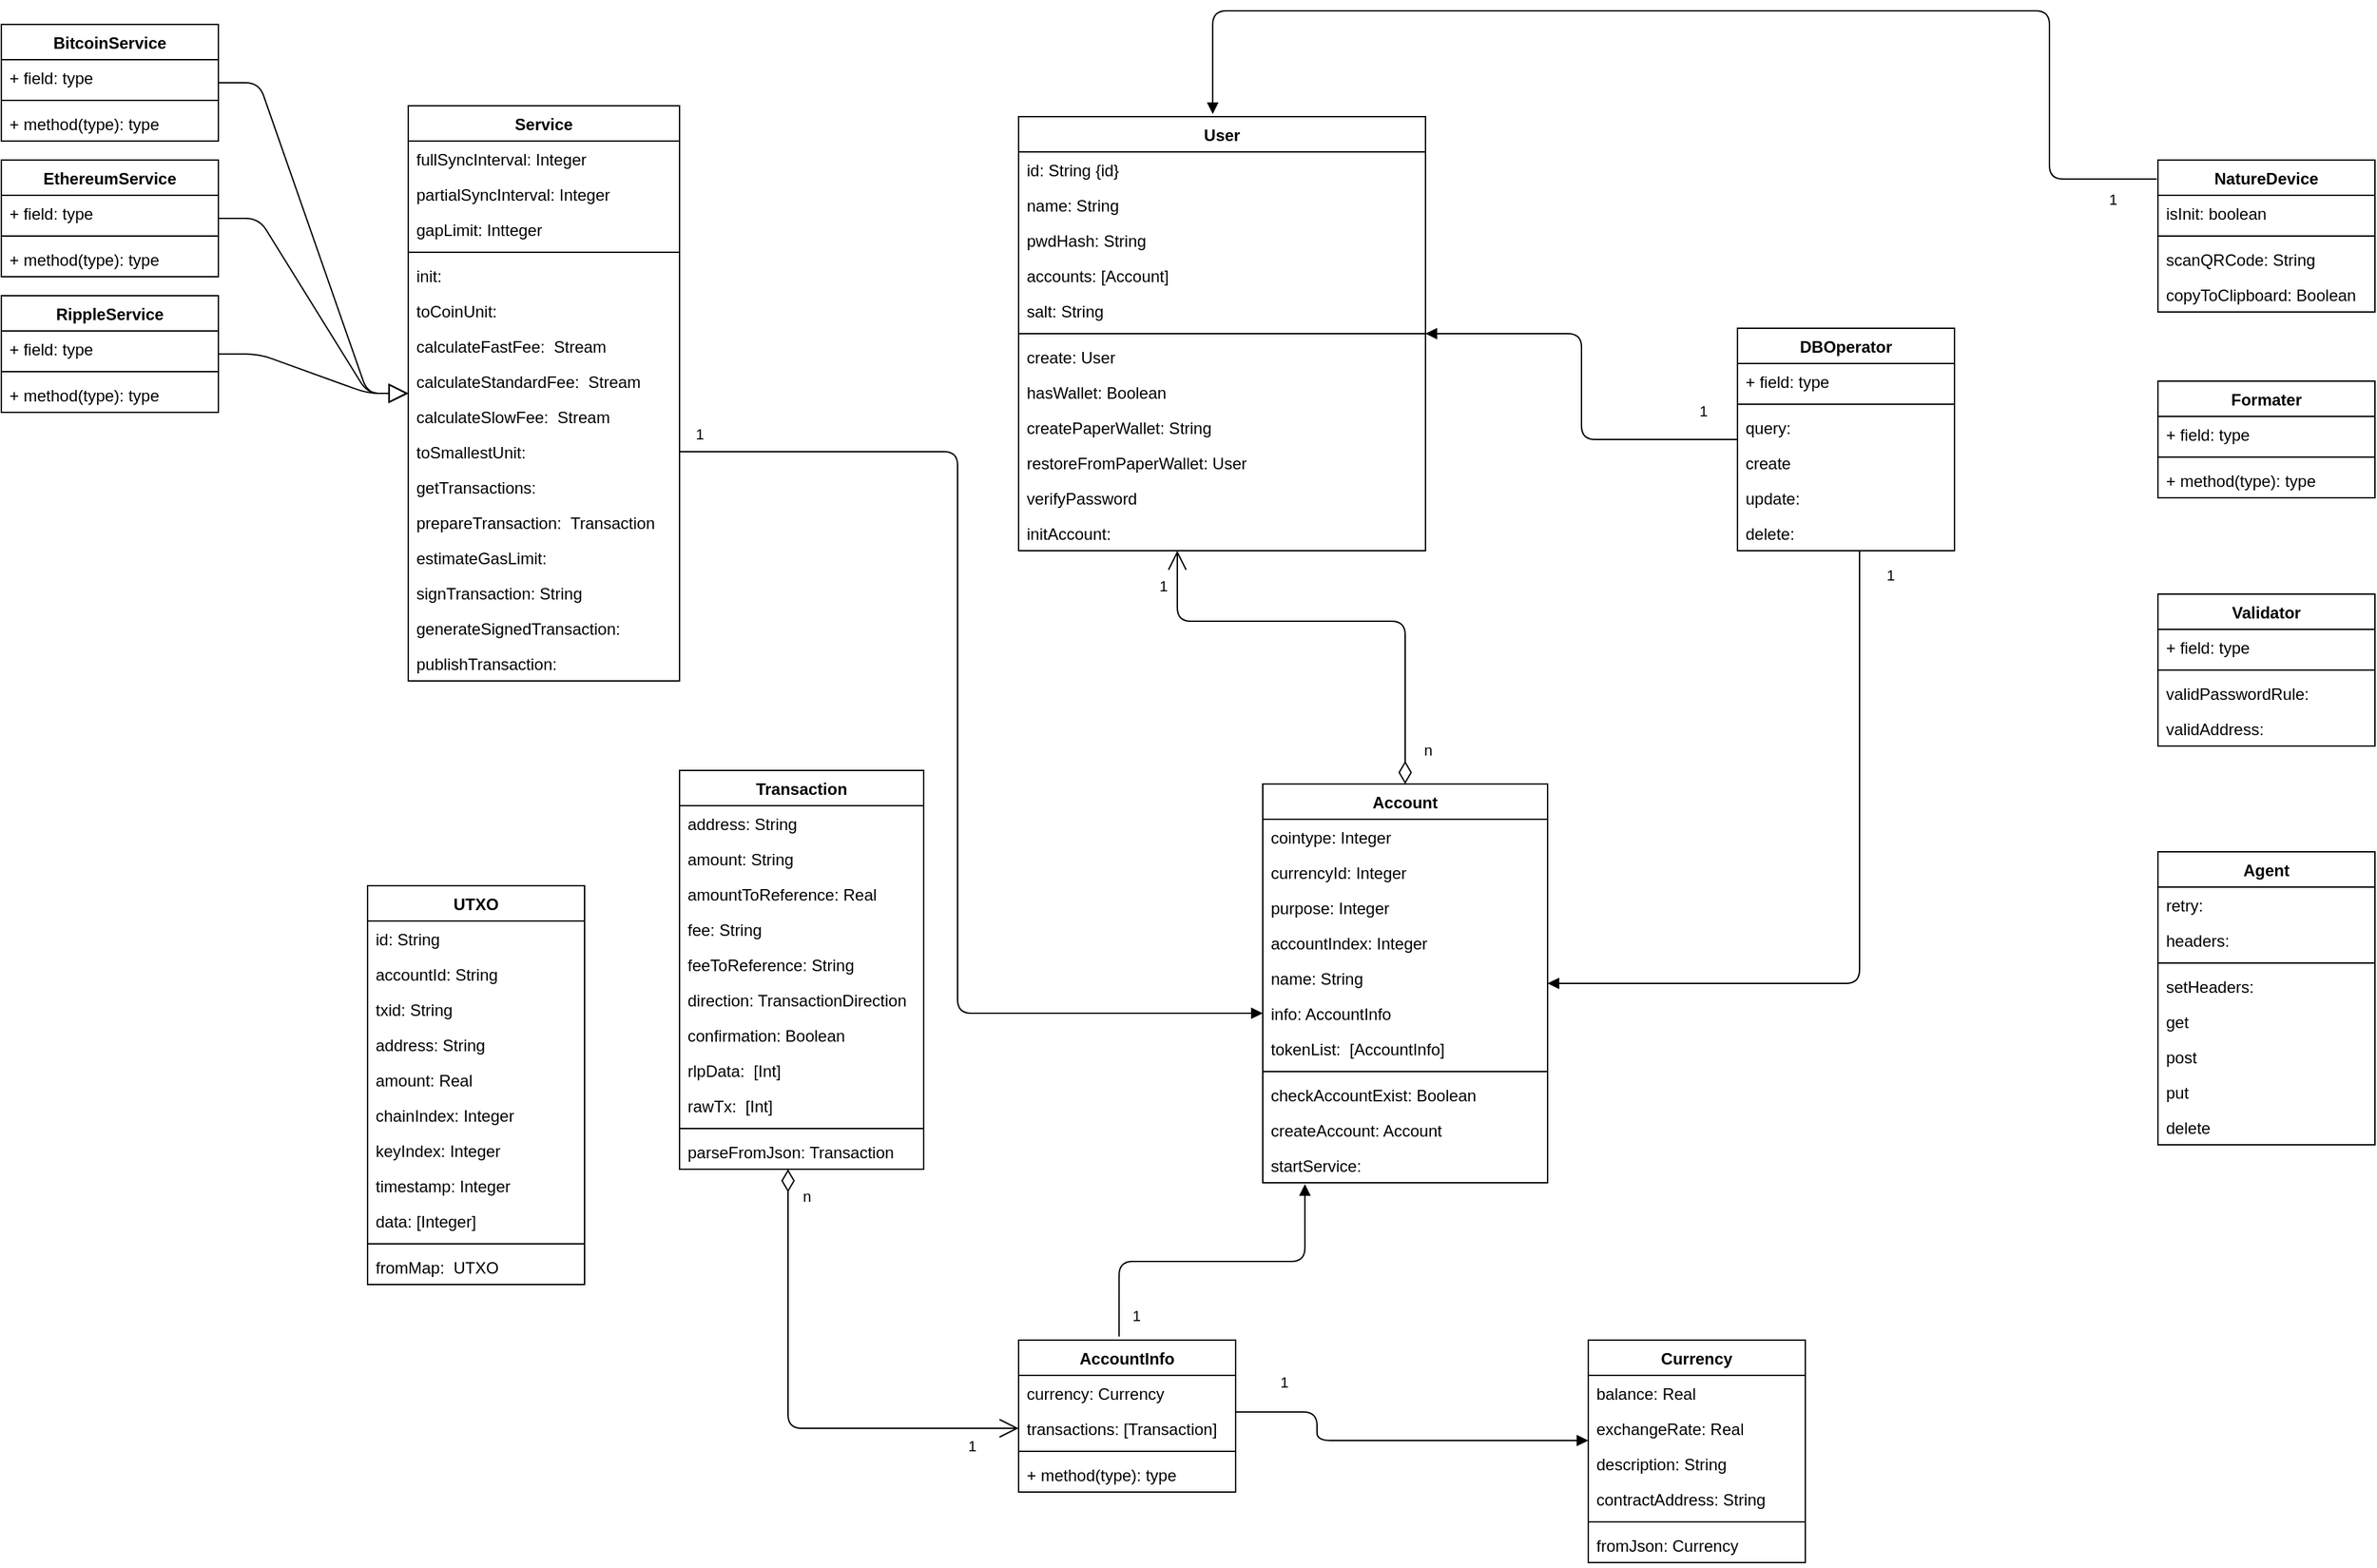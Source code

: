 <mxfile version="14.1.9" type="device"><diagram id="tEWYjNmdFTwFJdi54vWO" name="Page-1"><mxGraphModel dx="3080" dy="1995" grid="1" gridSize="10" guides="1" tooltips="1" connect="1" arrows="1" fold="1" page="1" pageScale="1" pageWidth="827" pageHeight="1169" math="0" shadow="0"><root><mxCell id="0"/><mxCell id="1" parent="0"/><mxCell id="LMbQEfFORlQ848xWUP8F-1" value="User" style="swimlane;fontStyle=1;align=center;verticalAlign=top;childLayout=stackLayout;horizontal=1;startSize=26;horizontalStack=0;resizeParent=1;resizeParentMax=0;resizeLast=0;collapsible=1;marginBottom=0;" parent="1" vertex="1"><mxGeometry x="-320" y="18" width="300" height="320" as="geometry"/></mxCell><mxCell id="LMbQEfFORlQ848xWUP8F-7" value="id: String {id}" style="text;strokeColor=none;fillColor=none;align=left;verticalAlign=top;spacingLeft=4;spacingRight=4;overflow=hidden;rotatable=0;points=[[0,0.5],[1,0.5]];portConstraint=eastwest;" parent="LMbQEfFORlQ848xWUP8F-1" vertex="1"><mxGeometry y="26" width="300" height="26" as="geometry"/></mxCell><mxCell id="LMbQEfFORlQ848xWUP8F-2" value="name: String" style="text;strokeColor=none;fillColor=none;align=left;verticalAlign=top;spacingLeft=4;spacingRight=4;overflow=hidden;rotatable=0;points=[[0,0.5],[1,0.5]];portConstraint=eastwest;" parent="LMbQEfFORlQ848xWUP8F-1" vertex="1"><mxGeometry y="52" width="300" height="26" as="geometry"/></mxCell><mxCell id="LMbQEfFORlQ848xWUP8F-130" value="pwdHash: String" style="text;strokeColor=none;fillColor=none;align=left;verticalAlign=top;spacingLeft=4;spacingRight=4;overflow=hidden;rotatable=0;points=[[0,0.5],[1,0.5]];portConstraint=eastwest;" parent="LMbQEfFORlQ848xWUP8F-1" vertex="1"><mxGeometry y="78" width="300" height="26" as="geometry"/></mxCell><mxCell id="LMbQEfFORlQ848xWUP8F-152" value="accounts: [Account]" style="text;strokeColor=none;fillColor=none;align=left;verticalAlign=top;spacingLeft=4;spacingRight=4;overflow=hidden;rotatable=0;points=[[0,0.5],[1,0.5]];portConstraint=eastwest;" parent="LMbQEfFORlQ848xWUP8F-1" vertex="1"><mxGeometry y="104" width="300" height="26" as="geometry"/></mxCell><mxCell id="N0V34Twcjq4ZYV200lMg-29" value="salt: String" style="text;strokeColor=none;fillColor=none;align=left;verticalAlign=top;spacingLeft=4;spacingRight=4;overflow=hidden;rotatable=0;points=[[0,0.5],[1,0.5]];portConstraint=eastwest;" vertex="1" parent="LMbQEfFORlQ848xWUP8F-1"><mxGeometry y="130" width="300" height="26" as="geometry"/></mxCell><mxCell id="LMbQEfFORlQ848xWUP8F-3" value="" style="line;strokeWidth=1;fillColor=none;align=left;verticalAlign=middle;spacingTop=-1;spacingLeft=3;spacingRight=3;rotatable=0;labelPosition=right;points=[];portConstraint=eastwest;" parent="LMbQEfFORlQ848xWUP8F-1" vertex="1"><mxGeometry y="156" width="300" height="8" as="geometry"/></mxCell><mxCell id="LMbQEfFORlQ848xWUP8F-4" value="create: User" style="text;strokeColor=none;fillColor=none;align=left;verticalAlign=top;spacingLeft=4;spacingRight=4;overflow=hidden;rotatable=0;points=[[0,0.5],[1,0.5]];portConstraint=eastwest;" parent="LMbQEfFORlQ848xWUP8F-1" vertex="1"><mxGeometry y="164" width="300" height="26" as="geometry"/></mxCell><mxCell id="LMbQEfFORlQ848xWUP8F-6" value="hasWallet: Boolean" style="text;strokeColor=none;fillColor=none;align=left;verticalAlign=top;spacingLeft=4;spacingRight=4;overflow=hidden;rotatable=0;points=[[0,0.5],[1,0.5]];portConstraint=eastwest;" parent="LMbQEfFORlQ848xWUP8F-1" vertex="1"><mxGeometry y="190" width="300" height="26" as="geometry"/></mxCell><mxCell id="LMbQEfFORlQ848xWUP8F-50" value="createPaperWallet: String" style="text;strokeColor=none;fillColor=none;align=left;verticalAlign=top;spacingLeft=4;spacingRight=4;overflow=hidden;rotatable=0;points=[[0,0.5],[1,0.5]];portConstraint=eastwest;" parent="LMbQEfFORlQ848xWUP8F-1" vertex="1"><mxGeometry y="216" width="300" height="26" as="geometry"/></mxCell><mxCell id="LMbQEfFORlQ848xWUP8F-109" value="restoreFromPaperWallet: User" style="text;strokeColor=none;fillColor=none;align=left;verticalAlign=top;spacingLeft=4;spacingRight=4;overflow=hidden;rotatable=0;points=[[0,0.5],[1,0.5]];portConstraint=eastwest;" parent="LMbQEfFORlQ848xWUP8F-1" vertex="1"><mxGeometry y="242" width="300" height="26" as="geometry"/></mxCell><mxCell id="stiZxqusV_bt0R2BrXAK-1" value="verifyPassword" style="text;strokeColor=none;fillColor=none;align=left;verticalAlign=top;spacingLeft=4;spacingRight=4;overflow=hidden;rotatable=0;points=[[0,0.5],[1,0.5]];portConstraint=eastwest;" parent="LMbQEfFORlQ848xWUP8F-1" vertex="1"><mxGeometry y="268" width="300" height="26" as="geometry"/></mxCell><mxCell id="N0V34Twcjq4ZYV200lMg-7" value="initAccount:" style="text;strokeColor=none;fillColor=none;align=left;verticalAlign=top;spacingLeft=4;spacingRight=4;overflow=hidden;rotatable=0;points=[[0,0.5],[1,0.5]];portConstraint=eastwest;" vertex="1" parent="LMbQEfFORlQ848xWUP8F-1"><mxGeometry y="294" width="300" height="26" as="geometry"/></mxCell><mxCell id="LMbQEfFORlQ848xWUP8F-12" value="Account" style="swimlane;fontStyle=1;align=center;verticalAlign=top;childLayout=stackLayout;horizontal=1;startSize=26;horizontalStack=0;resizeParent=1;resizeParentMax=0;resizeLast=0;collapsible=1;marginBottom=0;" parent="1" vertex="1"><mxGeometry x="-140" y="510" width="210" height="294" as="geometry"><mxRectangle x="-140" y="510" width="80" height="26" as="alternateBounds"/></mxGeometry></mxCell><mxCell id="LMbQEfFORlQ848xWUP8F-13" value="cointype: Integer" style="text;strokeColor=none;fillColor=none;align=left;verticalAlign=top;spacingLeft=4;spacingRight=4;overflow=hidden;rotatable=0;points=[[0,0.5],[1,0.5]];portConstraint=eastwest;" parent="LMbQEfFORlQ848xWUP8F-12" vertex="1"><mxGeometry y="26" width="210" height="26" as="geometry"/></mxCell><mxCell id="LMbQEfFORlQ848xWUP8F-51" value="currencyId: Integer" style="text;strokeColor=none;fillColor=none;align=left;verticalAlign=top;spacingLeft=4;spacingRight=4;overflow=hidden;rotatable=0;points=[[0,0.5],[1,0.5]];portConstraint=eastwest;" parent="LMbQEfFORlQ848xWUP8F-12" vertex="1"><mxGeometry y="52" width="210" height="26" as="geometry"/></mxCell><mxCell id="LMbQEfFORlQ848xWUP8F-52" value="purpose: Integer" style="text;strokeColor=none;fillColor=none;align=left;verticalAlign=top;spacingLeft=4;spacingRight=4;overflow=hidden;rotatable=0;points=[[0,0.5],[1,0.5]];portConstraint=eastwest;" parent="LMbQEfFORlQ848xWUP8F-12" vertex="1"><mxGeometry y="78" width="210" height="26" as="geometry"/></mxCell><mxCell id="LMbQEfFORlQ848xWUP8F-53" value="accountIndex: Integer" style="text;strokeColor=none;fillColor=none;align=left;verticalAlign=top;spacingLeft=4;spacingRight=4;overflow=hidden;rotatable=0;points=[[0,0.5],[1,0.5]];portConstraint=eastwest;" parent="LMbQEfFORlQ848xWUP8F-12" vertex="1"><mxGeometry y="104" width="210" height="26" as="geometry"/></mxCell><mxCell id="LMbQEfFORlQ848xWUP8F-54" value="name: String" style="text;strokeColor=none;fillColor=none;align=left;verticalAlign=top;spacingLeft=4;spacingRight=4;overflow=hidden;rotatable=0;points=[[0,0.5],[1,0.5]];portConstraint=eastwest;" parent="LMbQEfFORlQ848xWUP8F-12" vertex="1"><mxGeometry y="130" width="210" height="26" as="geometry"/></mxCell><mxCell id="LMbQEfFORlQ848xWUP8F-81" value="info: AccountInfo" style="text;strokeColor=none;fillColor=none;align=left;verticalAlign=top;spacingLeft=4;spacingRight=4;overflow=hidden;rotatable=0;points=[[0,0.5],[1,0.5]];portConstraint=eastwest;" parent="LMbQEfFORlQ848xWUP8F-12" vertex="1"><mxGeometry y="156" width="210" height="26" as="geometry"/></mxCell><mxCell id="LMbQEfFORlQ848xWUP8F-100" value="tokenList:  [AccountInfo]" style="text;strokeColor=none;fillColor=none;align=left;verticalAlign=top;spacingLeft=4;spacingRight=4;overflow=hidden;rotatable=0;points=[[0,0.5],[1,0.5]];portConstraint=eastwest;" parent="LMbQEfFORlQ848xWUP8F-12" vertex="1"><mxGeometry y="182" width="210" height="26" as="geometry"/></mxCell><mxCell id="LMbQEfFORlQ848xWUP8F-14" value="" style="line;strokeWidth=1;fillColor=none;align=left;verticalAlign=middle;spacingTop=-1;spacingLeft=3;spacingRight=3;rotatable=0;labelPosition=right;points=[];portConstraint=eastwest;" parent="LMbQEfFORlQ848xWUP8F-12" vertex="1"><mxGeometry y="208" width="210" height="8" as="geometry"/></mxCell><mxCell id="stiZxqusV_bt0R2BrXAK-2" value="checkAccountExist: Boolean" style="text;strokeColor=none;fillColor=none;align=left;verticalAlign=top;spacingLeft=4;spacingRight=4;overflow=hidden;rotatable=0;points=[[0,0.5],[1,0.5]];portConstraint=eastwest;" parent="LMbQEfFORlQ848xWUP8F-12" vertex="1"><mxGeometry y="216" width="210" height="26" as="geometry"/></mxCell><mxCell id="stiZxqusV_bt0R2BrXAK-3" value="createAccount: Account" style="text;strokeColor=none;fillColor=none;align=left;verticalAlign=top;spacingLeft=4;spacingRight=4;overflow=hidden;rotatable=0;points=[[0,0.5],[1,0.5]];portConstraint=eastwest;" parent="LMbQEfFORlQ848xWUP8F-12" vertex="1"><mxGeometry y="242" width="210" height="26" as="geometry"/></mxCell><mxCell id="stiZxqusV_bt0R2BrXAK-4" value="startService: " style="text;strokeColor=none;fillColor=none;align=left;verticalAlign=top;spacingLeft=4;spacingRight=4;overflow=hidden;rotatable=0;points=[[0,0.5],[1,0.5]];portConstraint=eastwest;" parent="LMbQEfFORlQ848xWUP8F-12" vertex="1"><mxGeometry y="268" width="210" height="26" as="geometry"/></mxCell><mxCell id="LMbQEfFORlQ848xWUP8F-16" value="Currency" style="swimlane;fontStyle=1;align=center;verticalAlign=top;childLayout=stackLayout;horizontal=1;startSize=26;horizontalStack=0;resizeParent=1;resizeParentMax=0;resizeLast=0;collapsible=1;marginBottom=0;" parent="1" vertex="1"><mxGeometry x="100" y="920" width="160" height="164" as="geometry"/></mxCell><mxCell id="LMbQEfFORlQ848xWUP8F-17" value="balance: Real" style="text;strokeColor=none;fillColor=none;align=left;verticalAlign=top;spacingLeft=4;spacingRight=4;overflow=hidden;rotatable=0;points=[[0,0.5],[1,0.5]];portConstraint=eastwest;" parent="LMbQEfFORlQ848xWUP8F-16" vertex="1"><mxGeometry y="26" width="160" height="26" as="geometry"/></mxCell><mxCell id="LMbQEfFORlQ848xWUP8F-98" value="exchangeRate: Real" style="text;strokeColor=none;fillColor=none;align=left;verticalAlign=top;spacingLeft=4;spacingRight=4;overflow=hidden;rotatable=0;points=[[0,0.5],[1,0.5]];portConstraint=eastwest;" parent="LMbQEfFORlQ848xWUP8F-16" vertex="1"><mxGeometry y="52" width="160" height="26" as="geometry"/></mxCell><mxCell id="LMbQEfFORlQ848xWUP8F-107" value="description: String" style="text;strokeColor=none;fillColor=none;align=left;verticalAlign=top;spacingLeft=4;spacingRight=4;overflow=hidden;rotatable=0;points=[[0,0.5],[1,0.5]];portConstraint=eastwest;" parent="LMbQEfFORlQ848xWUP8F-16" vertex="1"><mxGeometry y="78" width="160" height="26" as="geometry"/></mxCell><mxCell id="LMbQEfFORlQ848xWUP8F-108" value="contractAddress: String" style="text;strokeColor=none;fillColor=none;align=left;verticalAlign=top;spacingLeft=4;spacingRight=4;overflow=hidden;rotatable=0;points=[[0,0.5],[1,0.5]];portConstraint=eastwest;" parent="LMbQEfFORlQ848xWUP8F-16" vertex="1"><mxGeometry y="104" width="160" height="26" as="geometry"/></mxCell><mxCell id="LMbQEfFORlQ848xWUP8F-18" value="" style="line;strokeWidth=1;fillColor=none;align=left;verticalAlign=middle;spacingTop=-1;spacingLeft=3;spacingRight=3;rotatable=0;labelPosition=right;points=[];portConstraint=eastwest;" parent="LMbQEfFORlQ848xWUP8F-16" vertex="1"><mxGeometry y="130" width="160" height="8" as="geometry"/></mxCell><mxCell id="LMbQEfFORlQ848xWUP8F-19" value="fromJson: Currency" style="text;strokeColor=none;fillColor=none;align=left;verticalAlign=top;spacingLeft=4;spacingRight=4;overflow=hidden;rotatable=0;points=[[0,0.5],[1,0.5]];portConstraint=eastwest;" parent="LMbQEfFORlQ848xWUP8F-16" vertex="1"><mxGeometry y="138" width="160" height="26" as="geometry"/></mxCell><mxCell id="LMbQEfFORlQ848xWUP8F-35" value="" style="endArrow=block;endFill=1;html=1;edgeStyle=orthogonalEdgeStyle;align=left;verticalAlign=top;entryX=0.148;entryY=1.038;entryDx=0;entryDy=0;entryPerimeter=0;exitX=0.463;exitY=-0.023;exitDx=0;exitDy=0;exitPerimeter=0;" parent="1" source="LMbQEfFORlQ848xWUP8F-42" target="stiZxqusV_bt0R2BrXAK-4" edge="1"><mxGeometry x="0.001" y="-8" relative="1" as="geometry"><mxPoint x="-78" y="686" as="sourcePoint"/><mxPoint x="-58.52" y="752" as="targetPoint"/><mxPoint as="offset"/></mxGeometry></mxCell><mxCell id="LMbQEfFORlQ848xWUP8F-36" value="1" style="edgeLabel;resizable=0;html=1;align=left;verticalAlign=bottom;" parent="LMbQEfFORlQ848xWUP8F-35" connectable="0" vertex="1"><mxGeometry x="-1" relative="1" as="geometry"><mxPoint x="7.92" y="-6.99" as="offset"/></mxGeometry></mxCell><mxCell id="LMbQEfFORlQ848xWUP8F-42" value="AccountInfo" style="swimlane;fontStyle=1;align=center;verticalAlign=top;childLayout=stackLayout;horizontal=1;startSize=26;horizontalStack=0;resizeParent=1;resizeParentMax=0;resizeLast=0;collapsible=1;marginBottom=0;" parent="1" vertex="1"><mxGeometry x="-320" y="920" width="160" height="112" as="geometry"/></mxCell><mxCell id="LMbQEfFORlQ848xWUP8F-43" value="currency: Currency" style="text;strokeColor=none;fillColor=none;align=left;verticalAlign=top;spacingLeft=4;spacingRight=4;overflow=hidden;rotatable=0;points=[[0,0.5],[1,0.5]];portConstraint=eastwest;" parent="LMbQEfFORlQ848xWUP8F-42" vertex="1"><mxGeometry y="26" width="160" height="26" as="geometry"/></mxCell><mxCell id="N0V34Twcjq4ZYV200lMg-2" value="transactions: [Transaction]" style="text;strokeColor=none;fillColor=none;align=left;verticalAlign=top;spacingLeft=4;spacingRight=4;overflow=hidden;rotatable=0;points=[[0,0.5],[1,0.5]];portConstraint=eastwest;" vertex="1" parent="LMbQEfFORlQ848xWUP8F-42"><mxGeometry y="52" width="160" height="26" as="geometry"/></mxCell><mxCell id="LMbQEfFORlQ848xWUP8F-44" value="" style="line;strokeWidth=1;fillColor=none;align=left;verticalAlign=middle;spacingTop=-1;spacingLeft=3;spacingRight=3;rotatable=0;labelPosition=right;points=[];portConstraint=eastwest;" parent="LMbQEfFORlQ848xWUP8F-42" vertex="1"><mxGeometry y="78" width="160" height="8" as="geometry"/></mxCell><mxCell id="LMbQEfFORlQ848xWUP8F-45" value="+ method(type): type" style="text;strokeColor=none;fillColor=none;align=left;verticalAlign=top;spacingLeft=4;spacingRight=4;overflow=hidden;rotatable=0;points=[[0,0.5],[1,0.5]];portConstraint=eastwest;" parent="LMbQEfFORlQ848xWUP8F-42" vertex="1"><mxGeometry y="86" width="160" height="26" as="geometry"/></mxCell><mxCell id="LMbQEfFORlQ848xWUP8F-46" value="" style="endArrow=open;html=1;endSize=12;startArrow=diamondThin;startSize=14;startFill=0;edgeStyle=orthogonalEdgeStyle;exitX=0.5;exitY=0;exitDx=0;exitDy=0;" parent="1" source="LMbQEfFORlQ848xWUP8F-12" target="LMbQEfFORlQ848xWUP8F-1" edge="1"><mxGeometry x="-0.172" y="88" relative="1" as="geometry"><mxPoint x="-20" y="320" as="sourcePoint"/><mxPoint x="-203" y="300" as="targetPoint"/><mxPoint as="offset"/><Array as="points"><mxPoint x="-35" y="390"/><mxPoint x="-203" y="390"/></Array></mxGeometry></mxCell><mxCell id="LMbQEfFORlQ848xWUP8F-47" value="n" style="edgeLabel;resizable=0;html=1;align=left;verticalAlign=top;" parent="LMbQEfFORlQ848xWUP8F-46" connectable="0" vertex="1"><mxGeometry x="-1" relative="1" as="geometry"><mxPoint x="11.92" y="-38.02" as="offset"/></mxGeometry></mxCell><mxCell id="LMbQEfFORlQ848xWUP8F-48" value="1" style="edgeLabel;resizable=0;html=1;align=right;verticalAlign=top;" parent="LMbQEfFORlQ848xWUP8F-46" connectable="0" vertex="1"><mxGeometry x="1" relative="1" as="geometry"><mxPoint x="-7.0" y="12.74" as="offset"/></mxGeometry></mxCell><mxCell id="LMbQEfFORlQ848xWUP8F-56" value="Transaction" style="swimlane;fontStyle=1;align=center;verticalAlign=top;childLayout=stackLayout;horizontal=1;startSize=26;horizontalStack=0;resizeParent=1;resizeParentMax=0;resizeLast=0;collapsible=1;marginBottom=0;" parent="1" vertex="1"><mxGeometry x="-570" y="500" width="180" height="294" as="geometry"/></mxCell><mxCell id="LMbQEfFORlQ848xWUP8F-57" value="address: String" style="text;strokeColor=none;fillColor=none;align=left;verticalAlign=top;spacingLeft=4;spacingRight=4;overflow=hidden;rotatable=0;points=[[0,0.5],[1,0.5]];portConstraint=eastwest;" parent="LMbQEfFORlQ848xWUP8F-56" vertex="1"><mxGeometry y="26" width="180" height="26" as="geometry"/></mxCell><mxCell id="LMbQEfFORlQ848xWUP8F-61" value="amount: String" style="text;strokeColor=none;fillColor=none;align=left;verticalAlign=top;spacingLeft=4;spacingRight=4;overflow=hidden;rotatable=0;points=[[0,0.5],[1,0.5]];portConstraint=eastwest;" parent="LMbQEfFORlQ848xWUP8F-56" vertex="1"><mxGeometry y="52" width="180" height="26" as="geometry"/></mxCell><mxCell id="LMbQEfFORlQ848xWUP8F-67" value="amountToReference: Real" style="text;strokeColor=none;fillColor=none;align=left;verticalAlign=top;spacingLeft=4;spacingRight=4;overflow=hidden;rotatable=0;points=[[0,0.5],[1,0.5]];portConstraint=eastwest;" parent="LMbQEfFORlQ848xWUP8F-56" vertex="1"><mxGeometry y="78" width="180" height="26" as="geometry"/></mxCell><mxCell id="LMbQEfFORlQ848xWUP8F-68" value="fee: String" style="text;strokeColor=none;fillColor=none;align=left;verticalAlign=top;spacingLeft=4;spacingRight=4;overflow=hidden;rotatable=0;points=[[0,0.5],[1,0.5]];portConstraint=eastwest;" parent="LMbQEfFORlQ848xWUP8F-56" vertex="1"><mxGeometry y="104" width="180" height="26" as="geometry"/></mxCell><mxCell id="LMbQEfFORlQ848xWUP8F-69" value="feeToReference: String" style="text;strokeColor=none;fillColor=none;align=left;verticalAlign=top;spacingLeft=4;spacingRight=4;overflow=hidden;rotatable=0;points=[[0,0.5],[1,0.5]];portConstraint=eastwest;" parent="LMbQEfFORlQ848xWUP8F-56" vertex="1"><mxGeometry y="130" width="180" height="26" as="geometry"/></mxCell><mxCell id="LMbQEfFORlQ848xWUP8F-70" value="direction: TransactionDirection" style="text;strokeColor=none;fillColor=none;align=left;verticalAlign=top;spacingLeft=4;spacingRight=4;overflow=hidden;rotatable=0;points=[[0,0.5],[1,0.5]];portConstraint=eastwest;" parent="LMbQEfFORlQ848xWUP8F-56" vertex="1"><mxGeometry y="156" width="180" height="26" as="geometry"/></mxCell><mxCell id="LMbQEfFORlQ848xWUP8F-71" value="confirmation: Boolean" style="text;strokeColor=none;fillColor=none;align=left;verticalAlign=top;spacingLeft=4;spacingRight=4;overflow=hidden;rotatable=0;points=[[0,0.5],[1,0.5]];portConstraint=eastwest;" parent="LMbQEfFORlQ848xWUP8F-56" vertex="1"><mxGeometry y="182" width="180" height="26" as="geometry"/></mxCell><mxCell id="LMbQEfFORlQ848xWUP8F-76" value="rlpData:  [Int]" style="text;strokeColor=none;fillColor=none;align=left;verticalAlign=top;spacingLeft=4;spacingRight=4;overflow=hidden;rotatable=0;points=[[0,0.5],[1,0.5]];portConstraint=eastwest;" parent="LMbQEfFORlQ848xWUP8F-56" vertex="1"><mxGeometry y="208" width="180" height="26" as="geometry"/></mxCell><mxCell id="LMbQEfFORlQ848xWUP8F-77" value="rawTx:  [Int]" style="text;strokeColor=none;fillColor=none;align=left;verticalAlign=top;spacingLeft=4;spacingRight=4;overflow=hidden;rotatable=0;points=[[0,0.5],[1,0.5]];portConstraint=eastwest;" parent="LMbQEfFORlQ848xWUP8F-56" vertex="1"><mxGeometry y="234" width="180" height="26" as="geometry"/></mxCell><mxCell id="LMbQEfFORlQ848xWUP8F-58" value="" style="line;strokeWidth=1;fillColor=none;align=left;verticalAlign=middle;spacingTop=-1;spacingLeft=3;spacingRight=3;rotatable=0;labelPosition=right;points=[];portConstraint=eastwest;" parent="LMbQEfFORlQ848xWUP8F-56" vertex="1"><mxGeometry y="260" width="180" height="8" as="geometry"/></mxCell><mxCell id="LMbQEfFORlQ848xWUP8F-59" value="parseFromJson: Transaction" style="text;strokeColor=none;fillColor=none;align=left;verticalAlign=top;spacingLeft=4;spacingRight=4;overflow=hidden;rotatable=0;points=[[0,0.5],[1,0.5]];portConstraint=eastwest;" parent="LMbQEfFORlQ848xWUP8F-56" vertex="1"><mxGeometry y="268" width="180" height="26" as="geometry"/></mxCell><mxCell id="LMbQEfFORlQ848xWUP8F-64" value="" style="endArrow=open;html=1;endSize=12;startArrow=diamondThin;startSize=14;startFill=0;edgeStyle=orthogonalEdgeStyle;" parent="1" source="LMbQEfFORlQ848xWUP8F-56" edge="1" target="LMbQEfFORlQ848xWUP8F-42"><mxGeometry x="-0.163" y="-109" relative="1" as="geometry"><mxPoint x="-80" y="620" as="sourcePoint"/><mxPoint x="-140.0" y="705" as="targetPoint"/><Array as="points"><mxPoint x="-490" y="985"/></Array><mxPoint as="offset"/></mxGeometry></mxCell><mxCell id="LMbQEfFORlQ848xWUP8F-65" value="n" style="edgeLabel;resizable=0;html=1;align=left;verticalAlign=top;" parent="LMbQEfFORlQ848xWUP8F-64" connectable="0" vertex="1"><mxGeometry x="-1" relative="1" as="geometry"><mxPoint x="9.12" y="6.75" as="offset"/></mxGeometry></mxCell><mxCell id="LMbQEfFORlQ848xWUP8F-66" value="1" style="edgeLabel;resizable=0;html=1;align=right;verticalAlign=top;" parent="LMbQEfFORlQ848xWUP8F-64" connectable="0" vertex="1"><mxGeometry x="1" relative="1" as="geometry"><mxPoint x="-30.25" as="offset"/></mxGeometry></mxCell><mxCell id="LMbQEfFORlQ848xWUP8F-72" value="DBOperator" style="swimlane;fontStyle=1;align=center;verticalAlign=top;childLayout=stackLayout;horizontal=1;startSize=26;horizontalStack=0;resizeParent=1;resizeParentMax=0;resizeLast=0;collapsible=1;marginBottom=0;" parent="1" vertex="1"><mxGeometry x="210" y="174" width="160" height="164" as="geometry"/></mxCell><mxCell id="LMbQEfFORlQ848xWUP8F-73" value="+ field: type" style="text;strokeColor=none;fillColor=none;align=left;verticalAlign=top;spacingLeft=4;spacingRight=4;overflow=hidden;rotatable=0;points=[[0,0.5],[1,0.5]];portConstraint=eastwest;" parent="LMbQEfFORlQ848xWUP8F-72" vertex="1"><mxGeometry y="26" width="160" height="26" as="geometry"/></mxCell><mxCell id="LMbQEfFORlQ848xWUP8F-74" value="" style="line;strokeWidth=1;fillColor=none;align=left;verticalAlign=middle;spacingTop=-1;spacingLeft=3;spacingRight=3;rotatable=0;labelPosition=right;points=[];portConstraint=eastwest;" parent="LMbQEfFORlQ848xWUP8F-72" vertex="1"><mxGeometry y="52" width="160" height="8" as="geometry"/></mxCell><mxCell id="LMbQEfFORlQ848xWUP8F-75" value="query:" style="text;strokeColor=none;fillColor=none;align=left;verticalAlign=top;spacingLeft=4;spacingRight=4;overflow=hidden;rotatable=0;points=[[0,0.5],[1,0.5]];portConstraint=eastwest;" parent="LMbQEfFORlQ848xWUP8F-72" vertex="1"><mxGeometry y="60" width="160" height="26" as="geometry"/></mxCell><mxCell id="LMbQEfFORlQ848xWUP8F-101" value="create" style="text;strokeColor=none;fillColor=none;align=left;verticalAlign=top;spacingLeft=4;spacingRight=4;overflow=hidden;rotatable=0;points=[[0,0.5],[1,0.5]];portConstraint=eastwest;" parent="LMbQEfFORlQ848xWUP8F-72" vertex="1"><mxGeometry y="86" width="160" height="26" as="geometry"/></mxCell><mxCell id="LMbQEfFORlQ848xWUP8F-82" value="update: " style="text;strokeColor=none;fillColor=none;align=left;verticalAlign=top;spacingLeft=4;spacingRight=4;overflow=hidden;rotatable=0;points=[[0,0.5],[1,0.5]];portConstraint=eastwest;" parent="LMbQEfFORlQ848xWUP8F-72" vertex="1"><mxGeometry y="112" width="160" height="26" as="geometry"/></mxCell><mxCell id="LMbQEfFORlQ848xWUP8F-83" value="delete: " style="text;strokeColor=none;fillColor=none;align=left;verticalAlign=top;spacingLeft=4;spacingRight=4;overflow=hidden;rotatable=0;points=[[0,0.5],[1,0.5]];portConstraint=eastwest;" parent="LMbQEfFORlQ848xWUP8F-72" vertex="1"><mxGeometry y="138" width="160" height="26" as="geometry"/></mxCell><mxCell id="LMbQEfFORlQ848xWUP8F-90" value="" style="endArrow=block;endFill=1;html=1;edgeStyle=orthogonalEdgeStyle;align=left;verticalAlign=top;" parent="1" source="LMbQEfFORlQ848xWUP8F-72" target="LMbQEfFORlQ848xWUP8F-12" edge="1"><mxGeometry x="-0.922" y="25" relative="1" as="geometry"><mxPoint x="410" y="280" as="sourcePoint"/><mxPoint x="300" y="670" as="targetPoint"/><mxPoint as="offset"/><Array as="points"><mxPoint x="300" y="657"/></Array></mxGeometry></mxCell><mxCell id="LMbQEfFORlQ848xWUP8F-91" value="1" style="edgeLabel;resizable=0;html=1;align=left;verticalAlign=bottom;" parent="LMbQEfFORlQ848xWUP8F-90" connectable="0" vertex="1"><mxGeometry x="-1" relative="1" as="geometry"><mxPoint x="18.04" y="26.05" as="offset"/></mxGeometry></mxCell><mxCell id="LMbQEfFORlQ848xWUP8F-92" value="" style="endArrow=block;endFill=1;html=1;edgeStyle=orthogonalEdgeStyle;align=left;verticalAlign=top;" parent="1" source="LMbQEfFORlQ848xWUP8F-72" target="LMbQEfFORlQ848xWUP8F-1" edge="1"><mxGeometry x="0.278" y="-62" relative="1" as="geometry"><mxPoint x="140" y="670" as="sourcePoint"/><mxPoint x="300" y="670" as="targetPoint"/><mxPoint x="62" y="62" as="offset"/></mxGeometry></mxCell><mxCell id="LMbQEfFORlQ848xWUP8F-93" value="1" style="edgeLabel;resizable=0;html=1;align=left;verticalAlign=bottom;" parent="LMbQEfFORlQ848xWUP8F-92" connectable="0" vertex="1"><mxGeometry x="-1" relative="1" as="geometry"><mxPoint x="-30" y="-13" as="offset"/></mxGeometry></mxCell><mxCell id="LMbQEfFORlQ848xWUP8F-94" value="Formater" style="swimlane;fontStyle=1;align=center;verticalAlign=top;childLayout=stackLayout;horizontal=1;startSize=26;horizontalStack=0;resizeParent=1;resizeParentMax=0;resizeLast=0;collapsible=1;marginBottom=0;" parent="1" vertex="1"><mxGeometry x="520" y="213" width="160" height="86" as="geometry"/></mxCell><mxCell id="LMbQEfFORlQ848xWUP8F-95" value="+ field: type" style="text;strokeColor=none;fillColor=none;align=left;verticalAlign=top;spacingLeft=4;spacingRight=4;overflow=hidden;rotatable=0;points=[[0,0.5],[1,0.5]];portConstraint=eastwest;" parent="LMbQEfFORlQ848xWUP8F-94" vertex="1"><mxGeometry y="26" width="160" height="26" as="geometry"/></mxCell><mxCell id="LMbQEfFORlQ848xWUP8F-96" value="" style="line;strokeWidth=1;fillColor=none;align=left;verticalAlign=middle;spacingTop=-1;spacingLeft=3;spacingRight=3;rotatable=0;labelPosition=right;points=[];portConstraint=eastwest;" parent="LMbQEfFORlQ848xWUP8F-94" vertex="1"><mxGeometry y="52" width="160" height="8" as="geometry"/></mxCell><mxCell id="LMbQEfFORlQ848xWUP8F-97" value="+ method(type): type" style="text;strokeColor=none;fillColor=none;align=left;verticalAlign=top;spacingLeft=4;spacingRight=4;overflow=hidden;rotatable=0;points=[[0,0.5],[1,0.5]];portConstraint=eastwest;" parent="LMbQEfFORlQ848xWUP8F-94" vertex="1"><mxGeometry y="60" width="160" height="26" as="geometry"/></mxCell><mxCell id="LMbQEfFORlQ848xWUP8F-110" value="Service" style="swimlane;fontStyle=1;align=center;verticalAlign=top;childLayout=stackLayout;horizontal=1;startSize=26;horizontalStack=0;resizeParent=1;resizeParentMax=0;resizeLast=0;collapsible=1;marginBottom=0;" parent="1" vertex="1"><mxGeometry x="-770" y="10" width="200" height="424" as="geometry"/></mxCell><mxCell id="LMbQEfFORlQ848xWUP8F-111" value="fullSyncInterval: Integer" style="text;strokeColor=none;fillColor=none;align=left;verticalAlign=top;spacingLeft=4;spacingRight=4;overflow=hidden;rotatable=0;points=[[0,0.5],[1,0.5]];portConstraint=eastwest;" parent="LMbQEfFORlQ848xWUP8F-110" vertex="1"><mxGeometry y="26" width="200" height="26" as="geometry"/></mxCell><mxCell id="LMbQEfFORlQ848xWUP8F-118" value="partialSyncInterval: Integer" style="text;strokeColor=none;fillColor=none;align=left;verticalAlign=top;spacingLeft=4;spacingRight=4;overflow=hidden;rotatable=0;points=[[0,0.5],[1,0.5]];portConstraint=eastwest;" parent="LMbQEfFORlQ848xWUP8F-110" vertex="1"><mxGeometry y="52" width="200" height="26" as="geometry"/></mxCell><mxCell id="LMbQEfFORlQ848xWUP8F-119" value="gapLimit: Intteger" style="text;strokeColor=none;fillColor=none;align=left;verticalAlign=top;spacingLeft=4;spacingRight=4;overflow=hidden;rotatable=0;points=[[0,0.5],[1,0.5]];portConstraint=eastwest;" parent="LMbQEfFORlQ848xWUP8F-110" vertex="1"><mxGeometry y="78" width="200" height="26" as="geometry"/></mxCell><mxCell id="LMbQEfFORlQ848xWUP8F-112" value="" style="line;strokeWidth=1;fillColor=none;align=left;verticalAlign=middle;spacingTop=-1;spacingLeft=3;spacingRight=3;rotatable=0;labelPosition=right;points=[];portConstraint=eastwest;" parent="LMbQEfFORlQ848xWUP8F-110" vertex="1"><mxGeometry y="104" width="200" height="8" as="geometry"/></mxCell><mxCell id="LMbQEfFORlQ848xWUP8F-113" value="init:" style="text;strokeColor=none;fillColor=none;align=left;verticalAlign=top;spacingLeft=4;spacingRight=4;overflow=hidden;rotatable=0;points=[[0,0.5],[1,0.5]];portConstraint=eastwest;" parent="LMbQEfFORlQ848xWUP8F-110" vertex="1"><mxGeometry y="112" width="200" height="26" as="geometry"/></mxCell><mxCell id="LMbQEfFORlQ848xWUP8F-153" value="toCoinUnit: " style="text;strokeColor=none;fillColor=none;align=left;verticalAlign=top;spacingLeft=4;spacingRight=4;overflow=hidden;rotatable=0;points=[[0,0.5],[1,0.5]];portConstraint=eastwest;" parent="LMbQEfFORlQ848xWUP8F-110" vertex="1"><mxGeometry y="138" width="200" height="26" as="geometry"/></mxCell><mxCell id="LMbQEfFORlQ848xWUP8F-159" value="calculateFastFee:  Stream" style="text;strokeColor=none;fillColor=none;align=left;verticalAlign=top;spacingLeft=4;spacingRight=4;overflow=hidden;rotatable=0;points=[[0,0.5],[1,0.5]];portConstraint=eastwest;" parent="LMbQEfFORlQ848xWUP8F-110" vertex="1"><mxGeometry y="164" width="200" height="26" as="geometry"/></mxCell><mxCell id="LMbQEfFORlQ848xWUP8F-158" value="calculateStandardFee:  Stream" style="text;strokeColor=none;fillColor=none;align=left;verticalAlign=top;spacingLeft=4;spacingRight=4;overflow=hidden;rotatable=0;points=[[0,0.5],[1,0.5]];portConstraint=eastwest;" parent="LMbQEfFORlQ848xWUP8F-110" vertex="1"><mxGeometry y="190" width="200" height="26" as="geometry"/></mxCell><mxCell id="LMbQEfFORlQ848xWUP8F-157" value="calculateSlowFee:  Stream" style="text;strokeColor=none;fillColor=none;align=left;verticalAlign=top;spacingLeft=4;spacingRight=4;overflow=hidden;rotatable=0;points=[[0,0.5],[1,0.5]];portConstraint=eastwest;" parent="LMbQEfFORlQ848xWUP8F-110" vertex="1"><mxGeometry y="216" width="200" height="26" as="geometry"/></mxCell><mxCell id="LMbQEfFORlQ848xWUP8F-154" value="toSmallestUnit: " style="text;strokeColor=none;fillColor=none;align=left;verticalAlign=top;spacingLeft=4;spacingRight=4;overflow=hidden;rotatable=0;points=[[0,0.5],[1,0.5]];portConstraint=eastwest;" parent="LMbQEfFORlQ848xWUP8F-110" vertex="1"><mxGeometry y="242" width="200" height="26" as="geometry"/></mxCell><mxCell id="LMbQEfFORlQ848xWUP8F-155" value="getTransactions: " style="text;strokeColor=none;fillColor=none;align=left;verticalAlign=top;spacingLeft=4;spacingRight=4;overflow=hidden;rotatable=0;points=[[0,0.5],[1,0.5]];portConstraint=eastwest;" parent="LMbQEfFORlQ848xWUP8F-110" vertex="1"><mxGeometry y="268" width="200" height="26" as="geometry"/></mxCell><mxCell id="LMbQEfFORlQ848xWUP8F-160" value="prepareTransaction:  Transaction" style="text;strokeColor=none;fillColor=none;align=left;verticalAlign=top;spacingLeft=4;spacingRight=4;overflow=hidden;rotatable=0;points=[[0,0.5],[1,0.5]];portConstraint=eastwest;" parent="LMbQEfFORlQ848xWUP8F-110" vertex="1"><mxGeometry y="294" width="200" height="26" as="geometry"/></mxCell><mxCell id="LMbQEfFORlQ848xWUP8F-156" value="estimateGasLimit: " style="text;strokeColor=none;fillColor=none;align=left;verticalAlign=top;spacingLeft=4;spacingRight=4;overflow=hidden;rotatable=0;points=[[0,0.5],[1,0.5]];portConstraint=eastwest;" parent="LMbQEfFORlQ848xWUP8F-110" vertex="1"><mxGeometry y="320" width="200" height="26" as="geometry"/></mxCell><mxCell id="LMbQEfFORlQ848xWUP8F-161" value="signTransaction: String" style="text;strokeColor=none;fillColor=none;align=left;verticalAlign=top;spacingLeft=4;spacingRight=4;overflow=hidden;rotatable=0;points=[[0,0.5],[1,0.5]];portConstraint=eastwest;" parent="LMbQEfFORlQ848xWUP8F-110" vertex="1"><mxGeometry y="346" width="200" height="26" as="geometry"/></mxCell><mxCell id="LMbQEfFORlQ848xWUP8F-167" value="generateSignedTransaction: " style="text;strokeColor=none;fillColor=none;align=left;verticalAlign=top;spacingLeft=4;spacingRight=4;overflow=hidden;rotatable=0;points=[[0,0.5],[1,0.5]];portConstraint=eastwest;" parent="LMbQEfFORlQ848xWUP8F-110" vertex="1"><mxGeometry y="372" width="200" height="26" as="geometry"/></mxCell><mxCell id="LMbQEfFORlQ848xWUP8F-162" value="publishTransaction:  " style="text;strokeColor=none;fillColor=none;align=left;verticalAlign=top;spacingLeft=4;spacingRight=4;overflow=hidden;rotatable=0;points=[[0,0.5],[1,0.5]];portConstraint=eastwest;" parent="LMbQEfFORlQ848xWUP8F-110" vertex="1"><mxGeometry y="398" width="200" height="26" as="geometry"/></mxCell><mxCell id="LMbQEfFORlQ848xWUP8F-114" value="UTXO" style="swimlane;fontStyle=1;align=center;verticalAlign=top;childLayout=stackLayout;horizontal=1;startSize=26;horizontalStack=0;resizeParent=1;resizeParentMax=0;resizeLast=0;collapsible=1;marginBottom=0;" parent="1" vertex="1"><mxGeometry x="-800" y="585" width="160" height="294" as="geometry"/></mxCell><mxCell id="LMbQEfFORlQ848xWUP8F-143" value="id: String" style="text;strokeColor=none;fillColor=none;align=left;verticalAlign=top;spacingLeft=4;spacingRight=4;overflow=hidden;rotatable=0;points=[[0,0.5],[1,0.5]];portConstraint=eastwest;" parent="LMbQEfFORlQ848xWUP8F-114" vertex="1"><mxGeometry y="26" width="160" height="26" as="geometry"/></mxCell><mxCell id="LMbQEfFORlQ848xWUP8F-144" value="accountId: String" style="text;strokeColor=none;fillColor=none;align=left;verticalAlign=top;spacingLeft=4;spacingRight=4;overflow=hidden;rotatable=0;points=[[0,0.5],[1,0.5]];portConstraint=eastwest;" parent="LMbQEfFORlQ848xWUP8F-114" vertex="1"><mxGeometry y="52" width="160" height="26" as="geometry"/></mxCell><mxCell id="LMbQEfFORlQ848xWUP8F-145" value="txid: String" style="text;strokeColor=none;fillColor=none;align=left;verticalAlign=top;spacingLeft=4;spacingRight=4;overflow=hidden;rotatable=0;points=[[0,0.5],[1,0.5]];portConstraint=eastwest;" parent="LMbQEfFORlQ848xWUP8F-114" vertex="1"><mxGeometry y="78" width="160" height="26" as="geometry"/></mxCell><mxCell id="LMbQEfFORlQ848xWUP8F-146" value="address: String" style="text;strokeColor=none;fillColor=none;align=left;verticalAlign=top;spacingLeft=4;spacingRight=4;overflow=hidden;rotatable=0;points=[[0,0.5],[1,0.5]];portConstraint=eastwest;" parent="LMbQEfFORlQ848xWUP8F-114" vertex="1"><mxGeometry y="104" width="160" height="26" as="geometry"/></mxCell><mxCell id="LMbQEfFORlQ848xWUP8F-147" value="amount: Real" style="text;strokeColor=none;fillColor=none;align=left;verticalAlign=top;spacingLeft=4;spacingRight=4;overflow=hidden;rotatable=0;points=[[0,0.5],[1,0.5]];portConstraint=eastwest;" parent="LMbQEfFORlQ848xWUP8F-114" vertex="1"><mxGeometry y="130" width="160" height="26" as="geometry"/></mxCell><mxCell id="LMbQEfFORlQ848xWUP8F-148" value="chainIndex: Integer" style="text;strokeColor=none;fillColor=none;align=left;verticalAlign=top;spacingLeft=4;spacingRight=4;overflow=hidden;rotatable=0;points=[[0,0.5],[1,0.5]];portConstraint=eastwest;" parent="LMbQEfFORlQ848xWUP8F-114" vertex="1"><mxGeometry y="156" width="160" height="26" as="geometry"/></mxCell><mxCell id="LMbQEfFORlQ848xWUP8F-149" value="keyIndex: Integer" style="text;strokeColor=none;fillColor=none;align=left;verticalAlign=top;spacingLeft=4;spacingRight=4;overflow=hidden;rotatable=0;points=[[0,0.5],[1,0.5]];portConstraint=eastwest;" parent="LMbQEfFORlQ848xWUP8F-114" vertex="1"><mxGeometry y="182" width="160" height="26" as="geometry"/></mxCell><mxCell id="LMbQEfFORlQ848xWUP8F-150" value="timestamp: Integer" style="text;strokeColor=none;fillColor=none;align=left;verticalAlign=top;spacingLeft=4;spacingRight=4;overflow=hidden;rotatable=0;points=[[0,0.5],[1,0.5]];portConstraint=eastwest;" parent="LMbQEfFORlQ848xWUP8F-114" vertex="1"><mxGeometry y="208" width="160" height="26" as="geometry"/></mxCell><mxCell id="LMbQEfFORlQ848xWUP8F-151" value="data: [Integer]" style="text;strokeColor=none;fillColor=none;align=left;verticalAlign=top;spacingLeft=4;spacingRight=4;overflow=hidden;rotatable=0;points=[[0,0.5],[1,0.5]];portConstraint=eastwest;" parent="LMbQEfFORlQ848xWUP8F-114" vertex="1"><mxGeometry y="234" width="160" height="26" as="geometry"/></mxCell><mxCell id="LMbQEfFORlQ848xWUP8F-116" value="" style="line;strokeWidth=1;fillColor=none;align=left;verticalAlign=middle;spacingTop=-1;spacingLeft=3;spacingRight=3;rotatable=0;labelPosition=right;points=[];portConstraint=eastwest;" parent="LMbQEfFORlQ848xWUP8F-114" vertex="1"><mxGeometry y="260" width="160" height="8" as="geometry"/></mxCell><mxCell id="LMbQEfFORlQ848xWUP8F-117" value="fromMap:  UTXO" style="text;strokeColor=none;fillColor=none;align=left;verticalAlign=top;spacingLeft=4;spacingRight=4;overflow=hidden;rotatable=0;points=[[0,0.5],[1,0.5]];portConstraint=eastwest;" parent="LMbQEfFORlQ848xWUP8F-114" vertex="1"><mxGeometry y="268" width="160" height="26" as="geometry"/></mxCell><mxCell id="LMbQEfFORlQ848xWUP8F-123" value="NatureDevice" style="swimlane;fontStyle=1;align=center;verticalAlign=top;childLayout=stackLayout;horizontal=1;startSize=26;horizontalStack=0;resizeParent=1;resizeParentMax=0;resizeLast=0;collapsible=1;marginBottom=0;" parent="1" vertex="1"><mxGeometry x="520" y="50" width="160" height="112" as="geometry"/></mxCell><mxCell id="LMbQEfFORlQ848xWUP8F-124" value="isInit: boolean" style="text;strokeColor=none;fillColor=none;align=left;verticalAlign=top;spacingLeft=4;spacingRight=4;overflow=hidden;rotatable=0;points=[[0,0.5],[1,0.5]];portConstraint=eastwest;" parent="LMbQEfFORlQ848xWUP8F-123" vertex="1"><mxGeometry y="26" width="160" height="26" as="geometry"/></mxCell><mxCell id="LMbQEfFORlQ848xWUP8F-125" value="" style="line;strokeWidth=1;fillColor=none;align=left;verticalAlign=middle;spacingTop=-1;spacingLeft=3;spacingRight=3;rotatable=0;labelPosition=right;points=[];portConstraint=eastwest;" parent="LMbQEfFORlQ848xWUP8F-123" vertex="1"><mxGeometry y="52" width="160" height="8" as="geometry"/></mxCell><mxCell id="LMbQEfFORlQ848xWUP8F-126" value="scanQRCode: String" style="text;strokeColor=none;fillColor=none;align=left;verticalAlign=top;spacingLeft=4;spacingRight=4;overflow=hidden;rotatable=0;points=[[0,0.5],[1,0.5]];portConstraint=eastwest;" parent="LMbQEfFORlQ848xWUP8F-123" vertex="1"><mxGeometry y="60" width="160" height="26" as="geometry"/></mxCell><mxCell id="LMbQEfFORlQ848xWUP8F-136" value="copyToClipboard: Boolean" style="text;strokeColor=none;fillColor=none;align=left;verticalAlign=top;spacingLeft=4;spacingRight=4;overflow=hidden;rotatable=0;points=[[0,0.5],[1,0.5]];portConstraint=eastwest;" parent="LMbQEfFORlQ848xWUP8F-123" vertex="1"><mxGeometry y="86" width="160" height="26" as="geometry"/></mxCell><mxCell id="LMbQEfFORlQ848xWUP8F-127" value="" style="endArrow=block;endFill=1;html=1;edgeStyle=orthogonalEdgeStyle;align=left;verticalAlign=top;entryX=0.477;entryY=-0.006;entryDx=0;entryDy=0;entryPerimeter=0;exitX=-0.006;exitY=0.125;exitDx=0;exitDy=0;exitPerimeter=0;" parent="1" target="LMbQEfFORlQ848xWUP8F-1" edge="1" source="LMbQEfFORlQ848xWUP8F-123"><mxGeometry x="-1" relative="1" as="geometry"><mxPoint x="390" y="106" as="sourcePoint"/><mxPoint x="-10" y="32" as="targetPoint"/><Array as="points"><mxPoint x="440" y="64"/><mxPoint x="440" y="-60"/><mxPoint x="-177" y="-60"/></Array></mxGeometry></mxCell><mxCell id="LMbQEfFORlQ848xWUP8F-128" value="1" style="edgeLabel;resizable=0;html=1;align=left;verticalAlign=bottom;" parent="LMbQEfFORlQ848xWUP8F-127" connectable="0" vertex="1"><mxGeometry x="-1" relative="1" as="geometry"><mxPoint x="-36.68" y="23.15" as="offset"/></mxGeometry></mxCell><mxCell id="LMbQEfFORlQ848xWUP8F-131" value="Validator" style="swimlane;fontStyle=1;align=center;verticalAlign=top;childLayout=stackLayout;horizontal=1;startSize=26;horizontalStack=0;resizeParent=1;resizeParentMax=0;resizeLast=0;collapsible=1;marginBottom=0;" parent="1" vertex="1"><mxGeometry x="520" y="370" width="160" height="112" as="geometry"/></mxCell><mxCell id="LMbQEfFORlQ848xWUP8F-132" value="+ field: type" style="text;strokeColor=none;fillColor=none;align=left;verticalAlign=top;spacingLeft=4;spacingRight=4;overflow=hidden;rotatable=0;points=[[0,0.5],[1,0.5]];portConstraint=eastwest;" parent="LMbQEfFORlQ848xWUP8F-131" vertex="1"><mxGeometry y="26" width="160" height="26" as="geometry"/></mxCell><mxCell id="LMbQEfFORlQ848xWUP8F-133" value="" style="line;strokeWidth=1;fillColor=none;align=left;verticalAlign=middle;spacingTop=-1;spacingLeft=3;spacingRight=3;rotatable=0;labelPosition=right;points=[];portConstraint=eastwest;" parent="LMbQEfFORlQ848xWUP8F-131" vertex="1"><mxGeometry y="52" width="160" height="8" as="geometry"/></mxCell><mxCell id="LMbQEfFORlQ848xWUP8F-135" value="validPasswordRule:" style="text;strokeColor=none;fillColor=none;align=left;verticalAlign=top;spacingLeft=4;spacingRight=4;overflow=hidden;rotatable=0;points=[[0,0.5],[1,0.5]];portConstraint=eastwest;" parent="LMbQEfFORlQ848xWUP8F-131" vertex="1"><mxGeometry y="60" width="160" height="26" as="geometry"/></mxCell><mxCell id="LMbQEfFORlQ848xWUP8F-166" value="validAddress:" style="text;strokeColor=none;fillColor=none;align=left;verticalAlign=top;spacingLeft=4;spacingRight=4;overflow=hidden;rotatable=0;points=[[0,0.5],[1,0.5]];portConstraint=eastwest;" parent="LMbQEfFORlQ848xWUP8F-131" vertex="1"><mxGeometry y="86" width="160" height="26" as="geometry"/></mxCell><mxCell id="LMbQEfFORlQ848xWUP8F-168" value="Agent" style="swimlane;fontStyle=1;align=center;verticalAlign=top;childLayout=stackLayout;horizontal=1;startSize=26;horizontalStack=0;resizeParent=1;resizeParentMax=0;resizeLast=0;collapsible=1;marginBottom=0;" parent="1" vertex="1"><mxGeometry x="520" y="560" width="160" height="216" as="geometry"/></mxCell><mxCell id="LMbQEfFORlQ848xWUP8F-169" value="retry:" style="text;strokeColor=none;fillColor=none;align=left;verticalAlign=top;spacingLeft=4;spacingRight=4;overflow=hidden;rotatable=0;points=[[0,0.5],[1,0.5]];portConstraint=eastwest;" parent="LMbQEfFORlQ848xWUP8F-168" vertex="1"><mxGeometry y="26" width="160" height="26" as="geometry"/></mxCell><mxCell id="LMbQEfFORlQ848xWUP8F-172" value="headers:" style="text;strokeColor=none;fillColor=none;align=left;verticalAlign=top;spacingLeft=4;spacingRight=4;overflow=hidden;rotatable=0;points=[[0,0.5],[1,0.5]];portConstraint=eastwest;" parent="LMbQEfFORlQ848xWUP8F-168" vertex="1"><mxGeometry y="52" width="160" height="26" as="geometry"/></mxCell><mxCell id="LMbQEfFORlQ848xWUP8F-170" value="" style="line;strokeWidth=1;fillColor=none;align=left;verticalAlign=middle;spacingTop=-1;spacingLeft=3;spacingRight=3;rotatable=0;labelPosition=right;points=[];portConstraint=eastwest;" parent="LMbQEfFORlQ848xWUP8F-168" vertex="1"><mxGeometry y="78" width="160" height="8" as="geometry"/></mxCell><mxCell id="LMbQEfFORlQ848xWUP8F-171" value="setHeaders:" style="text;strokeColor=none;fillColor=none;align=left;verticalAlign=top;spacingLeft=4;spacingRight=4;overflow=hidden;rotatable=0;points=[[0,0.5],[1,0.5]];portConstraint=eastwest;" parent="LMbQEfFORlQ848xWUP8F-168" vertex="1"><mxGeometry y="86" width="160" height="26" as="geometry"/></mxCell><mxCell id="LMbQEfFORlQ848xWUP8F-173" value="get" style="text;strokeColor=none;fillColor=none;align=left;verticalAlign=top;spacingLeft=4;spacingRight=4;overflow=hidden;rotatable=0;points=[[0,0.5],[1,0.5]];portConstraint=eastwest;" parent="LMbQEfFORlQ848xWUP8F-168" vertex="1"><mxGeometry y="112" width="160" height="26" as="geometry"/></mxCell><mxCell id="LMbQEfFORlQ848xWUP8F-174" value="post" style="text;strokeColor=none;fillColor=none;align=left;verticalAlign=top;spacingLeft=4;spacingRight=4;overflow=hidden;rotatable=0;points=[[0,0.5],[1,0.5]];portConstraint=eastwest;" parent="LMbQEfFORlQ848xWUP8F-168" vertex="1"><mxGeometry y="138" width="160" height="26" as="geometry"/></mxCell><mxCell id="LMbQEfFORlQ848xWUP8F-175" value="put" style="text;strokeColor=none;fillColor=none;align=left;verticalAlign=top;spacingLeft=4;spacingRight=4;overflow=hidden;rotatable=0;points=[[0,0.5],[1,0.5]];portConstraint=eastwest;" parent="LMbQEfFORlQ848xWUP8F-168" vertex="1"><mxGeometry y="164" width="160" height="26" as="geometry"/></mxCell><mxCell id="LMbQEfFORlQ848xWUP8F-176" value="delete" style="text;strokeColor=none;fillColor=none;align=left;verticalAlign=top;spacingLeft=4;spacingRight=4;overflow=hidden;rotatable=0;points=[[0,0.5],[1,0.5]];portConstraint=eastwest;" parent="LMbQEfFORlQ848xWUP8F-168" vertex="1"><mxGeometry y="190" width="160" height="26" as="geometry"/></mxCell><mxCell id="N0V34Twcjq4ZYV200lMg-3" value="" style="endArrow=block;endFill=1;html=1;edgeStyle=orthogonalEdgeStyle;align=left;verticalAlign=top;" edge="1" parent="1" source="LMbQEfFORlQ848xWUP8F-42" target="LMbQEfFORlQ848xWUP8F-16"><mxGeometry x="-1" relative="1" as="geometry"><mxPoint x="-80" y="600" as="sourcePoint"/><mxPoint x="80" y="600" as="targetPoint"/><Array as="points"><mxPoint x="-100" y="973"/><mxPoint x="-100" y="994"/></Array></mxGeometry></mxCell><mxCell id="N0V34Twcjq4ZYV200lMg-4" value="1" style="edgeLabel;resizable=0;html=1;align=left;verticalAlign=bottom;" connectable="0" vertex="1" parent="N0V34Twcjq4ZYV200lMg-3"><mxGeometry x="-1" relative="1" as="geometry"><mxPoint x="30.96" y="-13.99" as="offset"/></mxGeometry></mxCell><mxCell id="N0V34Twcjq4ZYV200lMg-5" value="" style="endArrow=block;endFill=1;html=1;edgeStyle=orthogonalEdgeStyle;align=left;verticalAlign=top;exitX=1;exitY=0.5;exitDx=0;exitDy=0;entryX=0;entryY=0.5;entryDx=0;entryDy=0;" edge="1" parent="1" source="LMbQEfFORlQ848xWUP8F-154" target="LMbQEfFORlQ848xWUP8F-81"><mxGeometry x="-1" relative="1" as="geometry"><mxPoint x="-80" y="420" as="sourcePoint"/><mxPoint x="80" y="420" as="targetPoint"/><Array as="points"><mxPoint x="-365" y="265"/><mxPoint x="-365" y="679"/></Array></mxGeometry></mxCell><mxCell id="N0V34Twcjq4ZYV200lMg-6" value="1" style="edgeLabel;resizable=0;html=1;align=left;verticalAlign=bottom;" connectable="0" vertex="1" parent="N0V34Twcjq4ZYV200lMg-5"><mxGeometry x="-1" relative="1" as="geometry"><mxPoint x="10" y="-5" as="offset"/></mxGeometry></mxCell><mxCell id="N0V34Twcjq4ZYV200lMg-12" value="BitcoinService" style="swimlane;fontStyle=1;align=center;verticalAlign=top;childLayout=stackLayout;horizontal=1;startSize=26;horizontalStack=0;resizeParent=1;resizeParentMax=0;resizeLast=0;collapsible=1;marginBottom=0;" vertex="1" parent="1"><mxGeometry x="-1070" y="-50" width="160" height="86" as="geometry"/></mxCell><mxCell id="N0V34Twcjq4ZYV200lMg-13" value="+ field: type" style="text;strokeColor=none;fillColor=none;align=left;verticalAlign=top;spacingLeft=4;spacingRight=4;overflow=hidden;rotatable=0;points=[[0,0.5],[1,0.5]];portConstraint=eastwest;" vertex="1" parent="N0V34Twcjq4ZYV200lMg-12"><mxGeometry y="26" width="160" height="26" as="geometry"/></mxCell><mxCell id="N0V34Twcjq4ZYV200lMg-14" value="" style="line;strokeWidth=1;fillColor=none;align=left;verticalAlign=middle;spacingTop=-1;spacingLeft=3;spacingRight=3;rotatable=0;labelPosition=right;points=[];portConstraint=eastwest;" vertex="1" parent="N0V34Twcjq4ZYV200lMg-12"><mxGeometry y="52" width="160" height="8" as="geometry"/></mxCell><mxCell id="N0V34Twcjq4ZYV200lMg-15" value="+ method(type): type" style="text;strokeColor=none;fillColor=none;align=left;verticalAlign=top;spacingLeft=4;spacingRight=4;overflow=hidden;rotatable=0;points=[[0,0.5],[1,0.5]];portConstraint=eastwest;" vertex="1" parent="N0V34Twcjq4ZYV200lMg-12"><mxGeometry y="60" width="160" height="26" as="geometry"/></mxCell><mxCell id="N0V34Twcjq4ZYV200lMg-17" value="EthereumService" style="swimlane;fontStyle=1;align=center;verticalAlign=top;childLayout=stackLayout;horizontal=1;startSize=26;horizontalStack=0;resizeParent=1;resizeParentMax=0;resizeLast=0;collapsible=1;marginBottom=0;" vertex="1" parent="1"><mxGeometry x="-1070" y="50" width="160" height="86" as="geometry"/></mxCell><mxCell id="N0V34Twcjq4ZYV200lMg-18" value="+ field: type" style="text;strokeColor=none;fillColor=none;align=left;verticalAlign=top;spacingLeft=4;spacingRight=4;overflow=hidden;rotatable=0;points=[[0,0.5],[1,0.5]];portConstraint=eastwest;" vertex="1" parent="N0V34Twcjq4ZYV200lMg-17"><mxGeometry y="26" width="160" height="26" as="geometry"/></mxCell><mxCell id="N0V34Twcjq4ZYV200lMg-19" value="" style="line;strokeWidth=1;fillColor=none;align=left;verticalAlign=middle;spacingTop=-1;spacingLeft=3;spacingRight=3;rotatable=0;labelPosition=right;points=[];portConstraint=eastwest;" vertex="1" parent="N0V34Twcjq4ZYV200lMg-17"><mxGeometry y="52" width="160" height="8" as="geometry"/></mxCell><mxCell id="N0V34Twcjq4ZYV200lMg-20" value="+ method(type): type" style="text;strokeColor=none;fillColor=none;align=left;verticalAlign=top;spacingLeft=4;spacingRight=4;overflow=hidden;rotatable=0;points=[[0,0.5],[1,0.5]];portConstraint=eastwest;" vertex="1" parent="N0V34Twcjq4ZYV200lMg-17"><mxGeometry y="60" width="160" height="26" as="geometry"/></mxCell><mxCell id="N0V34Twcjq4ZYV200lMg-22" value="" style="endArrow=block;endFill=0;endSize=12;html=1;shadow=0;edgeStyle=entityRelationEdgeStyle;elbow=vertical;" edge="1" parent="1" source="N0V34Twcjq4ZYV200lMg-17" target="LMbQEfFORlQ848xWUP8F-110"><mxGeometry width="160" relative="1" as="geometry"><mxPoint x="-260" y="450" as="sourcePoint"/><mxPoint x="-850" y="70" as="targetPoint"/></mxGeometry></mxCell><mxCell id="N0V34Twcjq4ZYV200lMg-23" value="" style="endArrow=block;endFill=0;endSize=12;html=1;shadow=0;edgeStyle=entityRelationEdgeStyle;" edge="1" parent="1" source="N0V34Twcjq4ZYV200lMg-12" target="LMbQEfFORlQ848xWUP8F-110"><mxGeometry width="160" relative="1" as="geometry"><mxPoint x="-260" y="450" as="sourcePoint"/><mxPoint x="-860" y="70" as="targetPoint"/></mxGeometry></mxCell><mxCell id="N0V34Twcjq4ZYV200lMg-24" value="RippleService" style="swimlane;fontStyle=1;align=center;verticalAlign=top;childLayout=stackLayout;horizontal=1;startSize=26;horizontalStack=0;resizeParent=1;resizeParentMax=0;resizeLast=0;collapsible=1;marginBottom=0;" vertex="1" parent="1"><mxGeometry x="-1070" y="150" width="160" height="86" as="geometry"/></mxCell><mxCell id="N0V34Twcjq4ZYV200lMg-25" value="+ field: type" style="text;strokeColor=none;fillColor=none;align=left;verticalAlign=top;spacingLeft=4;spacingRight=4;overflow=hidden;rotatable=0;points=[[0,0.5],[1,0.5]];portConstraint=eastwest;" vertex="1" parent="N0V34Twcjq4ZYV200lMg-24"><mxGeometry y="26" width="160" height="26" as="geometry"/></mxCell><mxCell id="N0V34Twcjq4ZYV200lMg-26" value="" style="line;strokeWidth=1;fillColor=none;align=left;verticalAlign=middle;spacingTop=-1;spacingLeft=3;spacingRight=3;rotatable=0;labelPosition=right;points=[];portConstraint=eastwest;" vertex="1" parent="N0V34Twcjq4ZYV200lMg-24"><mxGeometry y="52" width="160" height="8" as="geometry"/></mxCell><mxCell id="N0V34Twcjq4ZYV200lMg-27" value="+ method(type): type" style="text;strokeColor=none;fillColor=none;align=left;verticalAlign=top;spacingLeft=4;spacingRight=4;overflow=hidden;rotatable=0;points=[[0,0.5],[1,0.5]];portConstraint=eastwest;" vertex="1" parent="N0V34Twcjq4ZYV200lMg-24"><mxGeometry y="60" width="160" height="26" as="geometry"/></mxCell><mxCell id="N0V34Twcjq4ZYV200lMg-28" value="" style="endArrow=block;endFill=0;endSize=12;html=1;shadow=0;edgeStyle=entityRelationEdgeStyle;elbow=vertical;" edge="1" parent="1" source="N0V34Twcjq4ZYV200lMg-24" target="LMbQEfFORlQ848xWUP8F-110"><mxGeometry width="160" relative="1" as="geometry"><mxPoint x="-300" y="610" as="sourcePoint"/><mxPoint x="-830" y="382" as="targetPoint"/></mxGeometry></mxCell></root></mxGraphModel></diagram></mxfile>